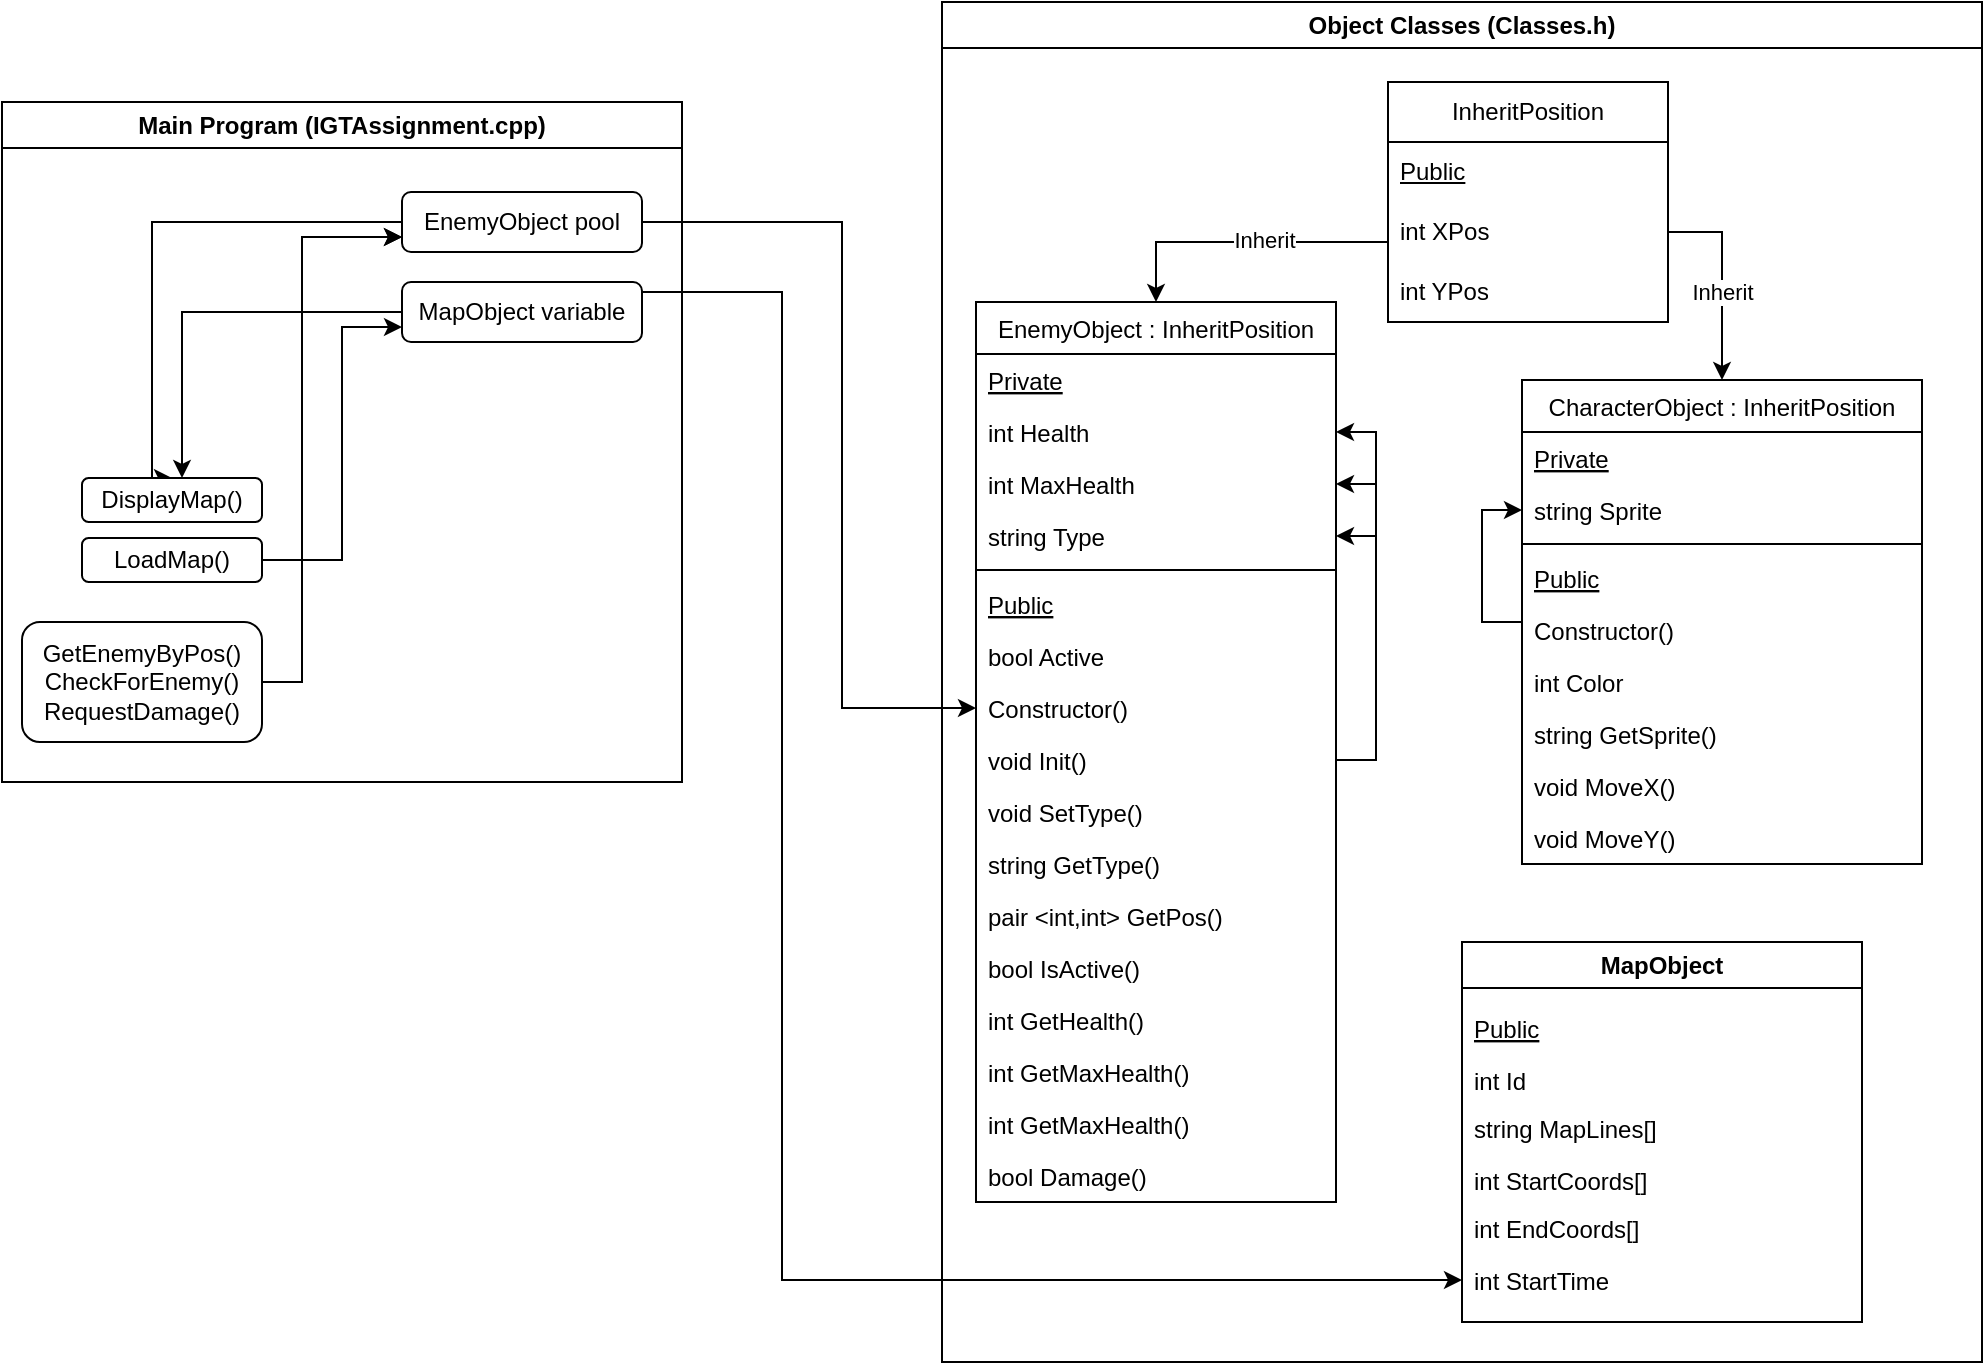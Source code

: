 <mxfile version="22.1.3" type="device">
  <diagram id="C5RBs43oDa-KdzZeNtuy" name="Page-1">
    <mxGraphModel dx="1434" dy="746" grid="1" gridSize="10" guides="1" tooltips="1" connect="1" arrows="1" fold="1" page="1" pageScale="1" pageWidth="827" pageHeight="1169" math="0" shadow="0">
      <root>
        <mxCell id="WIyWlLk6GJQsqaUBKTNV-0" />
        <mxCell id="WIyWlLk6GJQsqaUBKTNV-1" parent="WIyWlLk6GJQsqaUBKTNV-0" />
        <mxCell id="ZnPqjKqT4I3JlQYO53mA-11" value="&lt;div&gt;Object Classes (Classes.h)&lt;/div&gt;" style="swimlane;whiteSpace=wrap;html=1;" vertex="1" parent="WIyWlLk6GJQsqaUBKTNV-1">
          <mxGeometry x="580" y="130" width="520" height="680" as="geometry" />
        </mxCell>
        <mxCell id="zkfFHV4jXpPFQw0GAbJ--17" value="EnemyObject : InheritPosition&#xa;" style="swimlane;fontStyle=0;align=center;verticalAlign=top;childLayout=stackLayout;horizontal=1;startSize=26;horizontalStack=0;resizeParent=1;resizeLast=0;collapsible=1;marginBottom=0;rounded=0;shadow=0;strokeWidth=1;" parent="ZnPqjKqT4I3JlQYO53mA-11" vertex="1">
          <mxGeometry x="17" y="150" width="180" height="450" as="geometry">
            <mxRectangle x="550" y="140" width="160" height="26" as="alternateBounds" />
          </mxGeometry>
        </mxCell>
        <mxCell id="zkfFHV4jXpPFQw0GAbJ--18" value="Private" style="text;align=left;verticalAlign=top;spacingLeft=4;spacingRight=4;overflow=hidden;rotatable=0;points=[[0,0.5],[1,0.5]];portConstraint=eastwest;fontStyle=4" parent="zkfFHV4jXpPFQw0GAbJ--17" vertex="1">
          <mxGeometry y="26" width="180" height="26" as="geometry" />
        </mxCell>
        <mxCell id="zkfFHV4jXpPFQw0GAbJ--19" value="int Health&#xa;" style="text;align=left;verticalAlign=top;spacingLeft=4;spacingRight=4;overflow=hidden;rotatable=0;points=[[0,0.5],[1,0.5]];portConstraint=eastwest;rounded=0;shadow=0;html=0;" parent="zkfFHV4jXpPFQw0GAbJ--17" vertex="1">
          <mxGeometry y="52" width="180" height="26" as="geometry" />
        </mxCell>
        <mxCell id="zkfFHV4jXpPFQw0GAbJ--20" value="int MaxHealth" style="text;align=left;verticalAlign=top;spacingLeft=4;spacingRight=4;overflow=hidden;rotatable=0;points=[[0,0.5],[1,0.5]];portConstraint=eastwest;rounded=0;shadow=0;html=0;" parent="zkfFHV4jXpPFQw0GAbJ--17" vertex="1">
          <mxGeometry y="78" width="180" height="26" as="geometry" />
        </mxCell>
        <mxCell id="Q1LwQsz6OWA5U66TN1-t-8" value="string Type&#xa;" style="text;align=left;verticalAlign=top;spacingLeft=4;spacingRight=4;overflow=hidden;rotatable=0;points=[[0,0.5],[1,0.5]];portConstraint=eastwest;rounded=0;shadow=0;html=0;" parent="zkfFHV4jXpPFQw0GAbJ--17" vertex="1">
          <mxGeometry y="104" width="180" height="26" as="geometry" />
        </mxCell>
        <mxCell id="zkfFHV4jXpPFQw0GAbJ--23" value="" style="line;html=1;strokeWidth=1;align=left;verticalAlign=middle;spacingTop=-1;spacingLeft=3;spacingRight=3;rotatable=0;labelPosition=right;points=[];portConstraint=eastwest;" parent="zkfFHV4jXpPFQw0GAbJ--17" vertex="1">
          <mxGeometry y="130" width="180" height="8" as="geometry" />
        </mxCell>
        <mxCell id="zkfFHV4jXpPFQw0GAbJ--24" value="Public" style="text;align=left;verticalAlign=top;spacingLeft=4;spacingRight=4;overflow=hidden;rotatable=0;points=[[0,0.5],[1,0.5]];portConstraint=eastwest;fontStyle=4" parent="zkfFHV4jXpPFQw0GAbJ--17" vertex="1">
          <mxGeometry y="138" width="180" height="26" as="geometry" />
        </mxCell>
        <mxCell id="zkfFHV4jXpPFQw0GAbJ--25" value="bool Active&#xa;" style="text;align=left;verticalAlign=top;spacingLeft=4;spacingRight=4;overflow=hidden;rotatable=0;points=[[0,0.5],[1,0.5]];portConstraint=eastwest;" parent="zkfFHV4jXpPFQw0GAbJ--17" vertex="1">
          <mxGeometry y="164" width="180" height="26" as="geometry" />
        </mxCell>
        <mxCell id="Q1LwQsz6OWA5U66TN1-t-3" value="Constructor()&#xa;" style="text;align=left;verticalAlign=top;spacingLeft=4;spacingRight=4;overflow=hidden;rotatable=0;points=[[0,0.5],[1,0.5]];portConstraint=eastwest;" parent="zkfFHV4jXpPFQw0GAbJ--17" vertex="1">
          <mxGeometry y="190" width="180" height="26" as="geometry" />
        </mxCell>
        <mxCell id="ZnPqjKqT4I3JlQYO53mA-49" style="edgeStyle=orthogonalEdgeStyle;rounded=0;orthogonalLoop=1;jettySize=auto;html=1;exitX=1;exitY=0.5;exitDx=0;exitDy=0;entryX=1;entryY=0.5;entryDx=0;entryDy=0;" edge="1" parent="zkfFHV4jXpPFQw0GAbJ--17" source="Q1LwQsz6OWA5U66TN1-t-4" target="zkfFHV4jXpPFQw0GAbJ--19">
          <mxGeometry relative="1" as="geometry" />
        </mxCell>
        <mxCell id="ZnPqjKqT4I3JlQYO53mA-50" style="edgeStyle=orthogonalEdgeStyle;rounded=0;orthogonalLoop=1;jettySize=auto;html=1;exitX=1;exitY=0.5;exitDx=0;exitDy=0;entryX=1;entryY=0.5;entryDx=0;entryDy=0;" edge="1" parent="zkfFHV4jXpPFQw0GAbJ--17" source="Q1LwQsz6OWA5U66TN1-t-4" target="zkfFHV4jXpPFQw0GAbJ--20">
          <mxGeometry relative="1" as="geometry" />
        </mxCell>
        <mxCell id="ZnPqjKqT4I3JlQYO53mA-51" style="edgeStyle=orthogonalEdgeStyle;rounded=0;orthogonalLoop=1;jettySize=auto;html=1;exitX=1;exitY=0.5;exitDx=0;exitDy=0;entryX=1;entryY=0.5;entryDx=0;entryDy=0;" edge="1" parent="zkfFHV4jXpPFQw0GAbJ--17" source="Q1LwQsz6OWA5U66TN1-t-4" target="Q1LwQsz6OWA5U66TN1-t-8">
          <mxGeometry relative="1" as="geometry" />
        </mxCell>
        <mxCell id="Q1LwQsz6OWA5U66TN1-t-4" value="void Init()&#xa;" style="text;align=left;verticalAlign=top;spacingLeft=4;spacingRight=4;overflow=hidden;rotatable=0;points=[[0,0.5],[1,0.5]];portConstraint=eastwest;" parent="zkfFHV4jXpPFQw0GAbJ--17" vertex="1">
          <mxGeometry y="216" width="180" height="26" as="geometry" />
        </mxCell>
        <mxCell id="Q1LwQsz6OWA5U66TN1-t-5" value="void SetType()&#xa;" style="text;align=left;verticalAlign=top;spacingLeft=4;spacingRight=4;overflow=hidden;rotatable=0;points=[[0,0.5],[1,0.5]];portConstraint=eastwest;" parent="zkfFHV4jXpPFQw0GAbJ--17" vertex="1">
          <mxGeometry y="242" width="180" height="26" as="geometry" />
        </mxCell>
        <mxCell id="ZnPqjKqT4I3JlQYO53mA-0" value="string GetType()&#xa;" style="text;align=left;verticalAlign=top;spacingLeft=4;spacingRight=4;overflow=hidden;rotatable=0;points=[[0,0.5],[1,0.5]];portConstraint=eastwest;" vertex="1" parent="zkfFHV4jXpPFQw0GAbJ--17">
          <mxGeometry y="268" width="180" height="26" as="geometry" />
        </mxCell>
        <mxCell id="ZnPqjKqT4I3JlQYO53mA-1" value="pair &lt;int,int&gt; GetPos()" style="text;align=left;verticalAlign=top;spacingLeft=4;spacingRight=4;overflow=hidden;rotatable=0;points=[[0,0.5],[1,0.5]];portConstraint=eastwest;" vertex="1" parent="zkfFHV4jXpPFQw0GAbJ--17">
          <mxGeometry y="294" width="180" height="26" as="geometry" />
        </mxCell>
        <mxCell id="ZnPqjKqT4I3JlQYO53mA-2" value="bool IsActive()" style="text;align=left;verticalAlign=top;spacingLeft=4;spacingRight=4;overflow=hidden;rotatable=0;points=[[0,0.5],[1,0.5]];portConstraint=eastwest;" vertex="1" parent="zkfFHV4jXpPFQw0GAbJ--17">
          <mxGeometry y="320" width="180" height="26" as="geometry" />
        </mxCell>
        <mxCell id="ZnPqjKqT4I3JlQYO53mA-3" value="int GetHealth()" style="text;align=left;verticalAlign=top;spacingLeft=4;spacingRight=4;overflow=hidden;rotatable=0;points=[[0,0.5],[1,0.5]];portConstraint=eastwest;" vertex="1" parent="zkfFHV4jXpPFQw0GAbJ--17">
          <mxGeometry y="346" width="180" height="26" as="geometry" />
        </mxCell>
        <mxCell id="ZnPqjKqT4I3JlQYO53mA-4" value="int GetMaxHealth()&#xa;" style="text;align=left;verticalAlign=top;spacingLeft=4;spacingRight=4;overflow=hidden;rotatable=0;points=[[0,0.5],[1,0.5]];portConstraint=eastwest;" vertex="1" parent="zkfFHV4jXpPFQw0GAbJ--17">
          <mxGeometry y="372" width="180" height="26" as="geometry" />
        </mxCell>
        <mxCell id="ZnPqjKqT4I3JlQYO53mA-5" value="int GetMaxHealth()&#xa;" style="text;align=left;verticalAlign=top;spacingLeft=4;spacingRight=4;overflow=hidden;rotatable=0;points=[[0,0.5],[1,0.5]];portConstraint=eastwest;" vertex="1" parent="zkfFHV4jXpPFQw0GAbJ--17">
          <mxGeometry y="398" width="180" height="26" as="geometry" />
        </mxCell>
        <mxCell id="ZnPqjKqT4I3JlQYO53mA-6" value="bool Damage()" style="text;align=left;verticalAlign=top;spacingLeft=4;spacingRight=4;overflow=hidden;rotatable=0;points=[[0,0.5],[1,0.5]];portConstraint=eastwest;" vertex="1" parent="zkfFHV4jXpPFQw0GAbJ--17">
          <mxGeometry y="424" width="180" height="26" as="geometry" />
        </mxCell>
        <mxCell id="ZnPqjKqT4I3JlQYO53mA-13" style="edgeStyle=orthogonalEdgeStyle;rounded=0;orthogonalLoop=1;jettySize=auto;html=1;exitX=0;exitY=0.5;exitDx=0;exitDy=0;entryX=0.5;entryY=0;entryDx=0;entryDy=0;" edge="1" parent="ZnPqjKqT4I3JlQYO53mA-11" source="ZnPqjKqT4I3JlQYO53mA-7" target="zkfFHV4jXpPFQw0GAbJ--17">
          <mxGeometry relative="1" as="geometry">
            <Array as="points">
              <mxPoint x="223" y="120" />
              <mxPoint x="107" y="120" />
            </Array>
          </mxGeometry>
        </mxCell>
        <mxCell id="ZnPqjKqT4I3JlQYO53mA-79" value="&lt;div&gt;Inherit&lt;/div&gt;" style="edgeLabel;html=1;align=center;verticalAlign=middle;resizable=0;points=[];" vertex="1" connectable="0" parent="ZnPqjKqT4I3JlQYO53mA-13">
          <mxGeometry x="-0.012" y="-1" relative="1" as="geometry">
            <mxPoint as="offset" />
          </mxGeometry>
        </mxCell>
        <mxCell id="ZnPqjKqT4I3JlQYO53mA-7" value="&lt;div&gt;InheritPosition&lt;/div&gt;" style="swimlane;fontStyle=0;childLayout=stackLayout;horizontal=1;startSize=30;horizontalStack=0;resizeParent=1;resizeParentMax=0;resizeLast=0;collapsible=1;marginBottom=0;whiteSpace=wrap;html=1;" vertex="1" parent="ZnPqjKqT4I3JlQYO53mA-11">
          <mxGeometry x="223" y="40" width="140" height="120" as="geometry" />
        </mxCell>
        <mxCell id="ZnPqjKqT4I3JlQYO53mA-8" value="Public" style="text;strokeColor=none;fillColor=none;align=left;verticalAlign=middle;spacingLeft=4;spacingRight=4;overflow=hidden;points=[[0,0.5],[1,0.5]];portConstraint=eastwest;rotatable=0;whiteSpace=wrap;html=1;fontStyle=4" vertex="1" parent="ZnPqjKqT4I3JlQYO53mA-7">
          <mxGeometry y="30" width="140" height="30" as="geometry" />
        </mxCell>
        <mxCell id="ZnPqjKqT4I3JlQYO53mA-9" value="int XPos" style="text;strokeColor=none;fillColor=none;align=left;verticalAlign=middle;spacingLeft=4;spacingRight=4;overflow=hidden;points=[[0,0.5],[1,0.5]];portConstraint=eastwest;rotatable=0;whiteSpace=wrap;html=1;" vertex="1" parent="ZnPqjKqT4I3JlQYO53mA-7">
          <mxGeometry y="60" width="140" height="30" as="geometry" />
        </mxCell>
        <mxCell id="ZnPqjKqT4I3JlQYO53mA-10" value="int YPos" style="text;strokeColor=none;fillColor=none;align=left;verticalAlign=middle;spacingLeft=4;spacingRight=4;overflow=hidden;points=[[0,0.5],[1,0.5]];portConstraint=eastwest;rotatable=0;whiteSpace=wrap;html=1;" vertex="1" parent="ZnPqjKqT4I3JlQYO53mA-7">
          <mxGeometry y="90" width="140" height="30" as="geometry" />
        </mxCell>
        <mxCell id="ZnPqjKqT4I3JlQYO53mA-21" value="CharacterObject : InheritPosition&#xa;" style="swimlane;fontStyle=0;align=center;verticalAlign=top;childLayout=stackLayout;horizontal=1;startSize=26;horizontalStack=0;resizeParent=1;resizeLast=0;collapsible=1;marginBottom=0;rounded=0;shadow=0;strokeWidth=1;" vertex="1" parent="ZnPqjKqT4I3JlQYO53mA-11">
          <mxGeometry x="290" y="189" width="200" height="242" as="geometry">
            <mxRectangle x="550" y="140" width="160" height="26" as="alternateBounds" />
          </mxGeometry>
        </mxCell>
        <mxCell id="ZnPqjKqT4I3JlQYO53mA-22" value="Private" style="text;align=left;verticalAlign=top;spacingLeft=4;spacingRight=4;overflow=hidden;rotatable=0;points=[[0,0.5],[1,0.5]];portConstraint=eastwest;fontStyle=4" vertex="1" parent="ZnPqjKqT4I3JlQYO53mA-21">
          <mxGeometry y="26" width="200" height="26" as="geometry" />
        </mxCell>
        <mxCell id="ZnPqjKqT4I3JlQYO53mA-27" value="string Sprite" style="text;align=left;verticalAlign=top;spacingLeft=4;spacingRight=4;overflow=hidden;rotatable=0;points=[[0,0.5],[1,0.5]];portConstraint=eastwest;fontStyle=0" vertex="1" parent="ZnPqjKqT4I3JlQYO53mA-21">
          <mxGeometry y="52" width="200" height="26" as="geometry" />
        </mxCell>
        <mxCell id="ZnPqjKqT4I3JlQYO53mA-26" value="" style="line;html=1;strokeWidth=1;align=left;verticalAlign=middle;spacingTop=-1;spacingLeft=3;spacingRight=3;rotatable=0;labelPosition=right;points=[];portConstraint=eastwest;" vertex="1" parent="ZnPqjKqT4I3JlQYO53mA-21">
          <mxGeometry y="78" width="200" height="8" as="geometry" />
        </mxCell>
        <mxCell id="ZnPqjKqT4I3JlQYO53mA-40" value="Public&#xa;" style="text;align=left;verticalAlign=top;spacingLeft=4;spacingRight=4;overflow=hidden;rotatable=0;points=[[0,0.5],[1,0.5]];portConstraint=eastwest;fontStyle=4" vertex="1" parent="ZnPqjKqT4I3JlQYO53mA-21">
          <mxGeometry y="86" width="200" height="26" as="geometry" />
        </mxCell>
        <mxCell id="ZnPqjKqT4I3JlQYO53mA-41" value="Constructor()&#xa;" style="text;align=left;verticalAlign=top;spacingLeft=4;spacingRight=4;overflow=hidden;rotatable=0;points=[[0,0.5],[1,0.5]];portConstraint=eastwest;fontStyle=0" vertex="1" parent="ZnPqjKqT4I3JlQYO53mA-21">
          <mxGeometry y="112" width="200" height="26" as="geometry" />
        </mxCell>
        <mxCell id="ZnPqjKqT4I3JlQYO53mA-42" value="int Color" style="text;align=left;verticalAlign=top;spacingLeft=4;spacingRight=4;overflow=hidden;rotatable=0;points=[[0,0.5],[1,0.5]];portConstraint=eastwest;fontStyle=0" vertex="1" parent="ZnPqjKqT4I3JlQYO53mA-21">
          <mxGeometry y="138" width="200" height="26" as="geometry" />
        </mxCell>
        <mxCell id="ZnPqjKqT4I3JlQYO53mA-43" value="string GetSprite()" style="text;align=left;verticalAlign=top;spacingLeft=4;spacingRight=4;overflow=hidden;rotatable=0;points=[[0,0.5],[1,0.5]];portConstraint=eastwest;fontStyle=0" vertex="1" parent="ZnPqjKqT4I3JlQYO53mA-21">
          <mxGeometry y="164" width="200" height="26" as="geometry" />
        </mxCell>
        <mxCell id="ZnPqjKqT4I3JlQYO53mA-44" value="void MoveX()" style="text;align=left;verticalAlign=top;spacingLeft=4;spacingRight=4;overflow=hidden;rotatable=0;points=[[0,0.5],[1,0.5]];portConstraint=eastwest;fontStyle=0" vertex="1" parent="ZnPqjKqT4I3JlQYO53mA-21">
          <mxGeometry y="190" width="200" height="26" as="geometry" />
        </mxCell>
        <mxCell id="ZnPqjKqT4I3JlQYO53mA-45" value="void MoveY()" style="text;align=left;verticalAlign=top;spacingLeft=4;spacingRight=4;overflow=hidden;rotatable=0;points=[[0,0.5],[1,0.5]];portConstraint=eastwest;fontStyle=0" vertex="1" parent="ZnPqjKqT4I3JlQYO53mA-21">
          <mxGeometry y="216" width="200" height="26" as="geometry" />
        </mxCell>
        <mxCell id="ZnPqjKqT4I3JlQYO53mA-46" style="edgeStyle=orthogonalEdgeStyle;rounded=0;orthogonalLoop=1;jettySize=auto;html=1;" edge="1" parent="ZnPqjKqT4I3JlQYO53mA-21" target="ZnPqjKqT4I3JlQYO53mA-27">
          <mxGeometry relative="1" as="geometry">
            <mxPoint y="121" as="sourcePoint" />
            <Array as="points">
              <mxPoint x="-20" y="121" />
              <mxPoint x="-20" y="65" />
            </Array>
          </mxGeometry>
        </mxCell>
        <mxCell id="ZnPqjKqT4I3JlQYO53mA-48" style="edgeStyle=orthogonalEdgeStyle;rounded=0;orthogonalLoop=1;jettySize=auto;html=1;exitX=1;exitY=0.5;exitDx=0;exitDy=0;entryX=0.5;entryY=0;entryDx=0;entryDy=0;" edge="1" parent="ZnPqjKqT4I3JlQYO53mA-11" source="ZnPqjKqT4I3JlQYO53mA-9" target="ZnPqjKqT4I3JlQYO53mA-21">
          <mxGeometry relative="1" as="geometry" />
        </mxCell>
        <mxCell id="ZnPqjKqT4I3JlQYO53mA-80" value="Inherit" style="edgeLabel;html=1;align=center;verticalAlign=middle;resizable=0;points=[];" vertex="1" connectable="0" parent="ZnPqjKqT4I3JlQYO53mA-48">
          <mxGeometry x="0.129" relative="1" as="geometry">
            <mxPoint as="offset" />
          </mxGeometry>
        </mxCell>
        <mxCell id="ZnPqjKqT4I3JlQYO53mA-53" value="MapObject" style="swimlane;whiteSpace=wrap;html=1;" vertex="1" parent="ZnPqjKqT4I3JlQYO53mA-11">
          <mxGeometry x="260" y="470" width="200" height="190" as="geometry" />
        </mxCell>
        <mxCell id="ZnPqjKqT4I3JlQYO53mA-55" value="Public" style="text;align=left;verticalAlign=top;spacingLeft=4;spacingRight=4;overflow=hidden;rotatable=0;points=[[0,0.5],[1,0.5]];portConstraint=eastwest;fontStyle=4" vertex="1" parent="ZnPqjKqT4I3JlQYO53mA-53">
          <mxGeometry y="30" width="200" height="26" as="geometry" />
        </mxCell>
        <mxCell id="ZnPqjKqT4I3JlQYO53mA-56" value="int Id" style="text;align=left;verticalAlign=top;spacingLeft=4;spacingRight=4;overflow=hidden;rotatable=0;points=[[0,0.5],[1,0.5]];portConstraint=eastwest;fontStyle=0" vertex="1" parent="ZnPqjKqT4I3JlQYO53mA-53">
          <mxGeometry y="56" width="200" height="26" as="geometry" />
        </mxCell>
        <mxCell id="ZnPqjKqT4I3JlQYO53mA-57" value="string MapLines[]" style="text;align=left;verticalAlign=top;spacingLeft=4;spacingRight=4;overflow=hidden;rotatable=0;points=[[0,0.5],[1,0.5]];portConstraint=eastwest;fontStyle=0" vertex="1" parent="ZnPqjKqT4I3JlQYO53mA-53">
          <mxGeometry y="80" width="200" height="26" as="geometry" />
        </mxCell>
        <mxCell id="ZnPqjKqT4I3JlQYO53mA-58" value="int StartCoords[]" style="text;align=left;verticalAlign=top;spacingLeft=4;spacingRight=4;overflow=hidden;rotatable=0;points=[[0,0.5],[1,0.5]];portConstraint=eastwest;fontStyle=0" vertex="1" parent="ZnPqjKqT4I3JlQYO53mA-53">
          <mxGeometry y="106" width="200" height="26" as="geometry" />
        </mxCell>
        <mxCell id="ZnPqjKqT4I3JlQYO53mA-59" value="int EndCoords[]" style="text;align=left;verticalAlign=top;spacingLeft=4;spacingRight=4;overflow=hidden;rotatable=0;points=[[0,0.5],[1,0.5]];portConstraint=eastwest;fontStyle=0" vertex="1" parent="ZnPqjKqT4I3JlQYO53mA-53">
          <mxGeometry y="130" width="200" height="26" as="geometry" />
        </mxCell>
        <mxCell id="ZnPqjKqT4I3JlQYO53mA-60" value="int StartTime" style="text;align=left;verticalAlign=top;spacingLeft=4;spacingRight=4;overflow=hidden;rotatable=0;points=[[0,0.5],[1,0.5]];portConstraint=eastwest;fontStyle=0" vertex="1" parent="ZnPqjKqT4I3JlQYO53mA-53">
          <mxGeometry y="156" width="200" height="26" as="geometry" />
        </mxCell>
        <mxCell id="ZnPqjKqT4I3JlQYO53mA-61" value="Main Program (IGTAssignment.cpp)" style="swimlane;whiteSpace=wrap;html=1;" vertex="1" parent="WIyWlLk6GJQsqaUBKTNV-1">
          <mxGeometry x="110" y="180" width="340" height="340" as="geometry" />
        </mxCell>
        <mxCell id="ZnPqjKqT4I3JlQYO53mA-71" style="edgeStyle=orthogonalEdgeStyle;rounded=0;orthogonalLoop=1;jettySize=auto;html=1;exitX=0;exitY=0.25;exitDx=0;exitDy=0;entryX=0.5;entryY=0;entryDx=0;entryDy=0;" edge="1" parent="ZnPqjKqT4I3JlQYO53mA-61" source="ZnPqjKqT4I3JlQYO53mA-64" target="ZnPqjKqT4I3JlQYO53mA-70">
          <mxGeometry relative="1" as="geometry">
            <Array as="points">
              <mxPoint x="200" y="60" />
              <mxPoint x="75" y="60" />
            </Array>
          </mxGeometry>
        </mxCell>
        <mxCell id="ZnPqjKqT4I3JlQYO53mA-64" value="&lt;div&gt;EnemyObject pool&lt;/div&gt;" style="rounded=1;whiteSpace=wrap;html=1;" vertex="1" parent="ZnPqjKqT4I3JlQYO53mA-61">
          <mxGeometry x="200" y="45" width="120" height="30" as="geometry" />
        </mxCell>
        <mxCell id="ZnPqjKqT4I3JlQYO53mA-75" style="edgeStyle=orthogonalEdgeStyle;rounded=0;orthogonalLoop=1;jettySize=auto;html=1;exitX=0;exitY=0.5;exitDx=0;exitDy=0;entryX=0.75;entryY=0;entryDx=0;entryDy=0;" edge="1" parent="ZnPqjKqT4I3JlQYO53mA-61" source="ZnPqjKqT4I3JlQYO53mA-66">
          <mxGeometry relative="1" as="geometry">
            <mxPoint x="192.5" y="105" as="sourcePoint" />
            <mxPoint x="90" y="188" as="targetPoint" />
            <Array as="points">
              <mxPoint x="90" y="105" />
            </Array>
          </mxGeometry>
        </mxCell>
        <mxCell id="ZnPqjKqT4I3JlQYO53mA-66" value="MapObject variable" style="rounded=1;whiteSpace=wrap;html=1;" vertex="1" parent="ZnPqjKqT4I3JlQYO53mA-61">
          <mxGeometry x="200" y="90" width="120" height="30" as="geometry" />
        </mxCell>
        <mxCell id="ZnPqjKqT4I3JlQYO53mA-70" value="&lt;div&gt;DisplayMap()&lt;/div&gt;" style="rounded=1;whiteSpace=wrap;html=1;" vertex="1" parent="ZnPqjKqT4I3JlQYO53mA-61">
          <mxGeometry x="40" y="188" width="90" height="22" as="geometry" />
        </mxCell>
        <mxCell id="ZnPqjKqT4I3JlQYO53mA-73" style="edgeStyle=orthogonalEdgeStyle;rounded=0;orthogonalLoop=1;jettySize=auto;html=1;exitX=1;exitY=0.5;exitDx=0;exitDy=0;entryX=0;entryY=0.75;entryDx=0;entryDy=0;" edge="1" parent="ZnPqjKqT4I3JlQYO53mA-61" source="ZnPqjKqT4I3JlQYO53mA-72" target="ZnPqjKqT4I3JlQYO53mA-64">
          <mxGeometry relative="1" as="geometry">
            <Array as="points">
              <mxPoint x="150" y="229" />
              <mxPoint x="150" y="68" />
            </Array>
          </mxGeometry>
        </mxCell>
        <mxCell id="ZnPqjKqT4I3JlQYO53mA-74" style="edgeStyle=orthogonalEdgeStyle;rounded=0;orthogonalLoop=1;jettySize=auto;html=1;exitX=1;exitY=0.5;exitDx=0;exitDy=0;entryX=0;entryY=0.75;entryDx=0;entryDy=0;" edge="1" parent="ZnPqjKqT4I3JlQYO53mA-61" source="ZnPqjKqT4I3JlQYO53mA-72" target="ZnPqjKqT4I3JlQYO53mA-66">
          <mxGeometry relative="1" as="geometry">
            <mxPoint x="190" y="150" as="targetPoint" />
            <Array as="points">
              <mxPoint x="170" y="229" />
              <mxPoint x="170" y="113" />
            </Array>
          </mxGeometry>
        </mxCell>
        <mxCell id="ZnPqjKqT4I3JlQYO53mA-72" value="LoadMap()" style="rounded=1;whiteSpace=wrap;html=1;" vertex="1" parent="ZnPqjKqT4I3JlQYO53mA-61">
          <mxGeometry x="40" y="218" width="90" height="22" as="geometry" />
        </mxCell>
        <mxCell id="ZnPqjKqT4I3JlQYO53mA-78" style="edgeStyle=orthogonalEdgeStyle;rounded=0;orthogonalLoop=1;jettySize=auto;html=1;exitX=1;exitY=0.5;exitDx=0;exitDy=0;entryX=0;entryY=0.75;entryDx=0;entryDy=0;" edge="1" parent="ZnPqjKqT4I3JlQYO53mA-61" source="ZnPqjKqT4I3JlQYO53mA-77" target="ZnPqjKqT4I3JlQYO53mA-64">
          <mxGeometry relative="1" as="geometry">
            <Array as="points">
              <mxPoint x="150" y="290" />
              <mxPoint x="150" y="68" />
            </Array>
          </mxGeometry>
        </mxCell>
        <mxCell id="ZnPqjKqT4I3JlQYO53mA-77" value="&lt;div&gt;GetEnemyByPos()&lt;/div&gt;&lt;div&gt;CheckForEnemy()&lt;/div&gt;&lt;div&gt;RequestDamage()&lt;br&gt;&lt;/div&gt;" style="rounded=1;whiteSpace=wrap;html=1;" vertex="1" parent="ZnPqjKqT4I3JlQYO53mA-61">
          <mxGeometry x="10" y="260" width="120" height="60" as="geometry" />
        </mxCell>
        <mxCell id="ZnPqjKqT4I3JlQYO53mA-65" style="edgeStyle=orthogonalEdgeStyle;rounded=0;orthogonalLoop=1;jettySize=auto;html=1;exitX=1;exitY=0.5;exitDx=0;exitDy=0;entryX=0;entryY=0.5;entryDx=0;entryDy=0;" edge="1" parent="WIyWlLk6GJQsqaUBKTNV-1" source="ZnPqjKqT4I3JlQYO53mA-64" target="Q1LwQsz6OWA5U66TN1-t-3">
          <mxGeometry relative="1" as="geometry">
            <Array as="points">
              <mxPoint x="530" y="240" />
              <mxPoint x="530" y="483" />
            </Array>
          </mxGeometry>
        </mxCell>
        <mxCell id="ZnPqjKqT4I3JlQYO53mA-67" style="edgeStyle=orthogonalEdgeStyle;rounded=0;orthogonalLoop=1;jettySize=auto;html=1;exitX=1;exitY=0.5;exitDx=0;exitDy=0;entryX=0;entryY=0.5;entryDx=0;entryDy=0;" edge="1" parent="WIyWlLk6GJQsqaUBKTNV-1" source="ZnPqjKqT4I3JlQYO53mA-66" target="ZnPqjKqT4I3JlQYO53mA-60">
          <mxGeometry relative="1" as="geometry">
            <Array as="points">
              <mxPoint x="430" y="275" />
              <mxPoint x="500" y="275" />
              <mxPoint x="500" y="769" />
            </Array>
          </mxGeometry>
        </mxCell>
      </root>
    </mxGraphModel>
  </diagram>
</mxfile>
